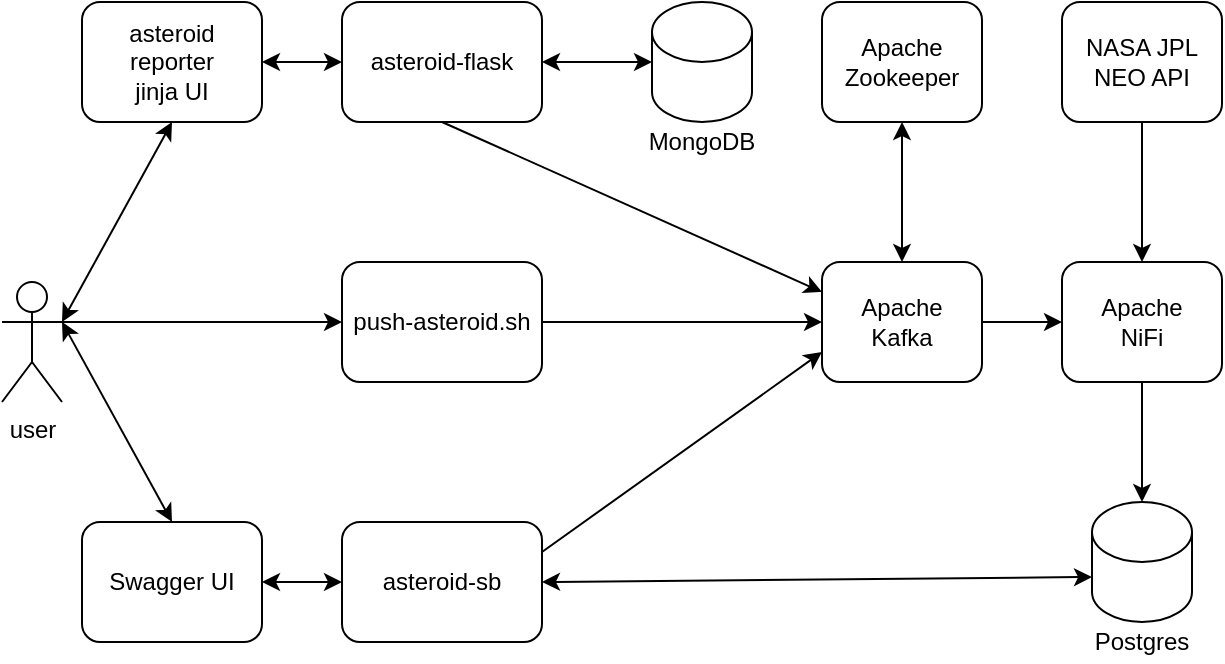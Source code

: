 <mxfile version="20.8.16" type="device"><diagram name="Page-1" id="_m6HqJu9FvhfKYiKGTw6"><mxGraphModel dx="1185" dy="688" grid="1" gridSize="10" guides="1" tooltips="1" connect="1" arrows="1" fold="1" page="1" pageScale="1" pageWidth="850" pageHeight="1100" math="0" shadow="0"><root><mxCell id="0"/><mxCell id="1" parent="0"/><mxCell id="sN6gTRFfZcihHUeqGkEZ-4" value="asteroid-sb" style="rounded=1;whiteSpace=wrap;html=1;" parent="1" vertex="1"><mxGeometry x="230" y="500" width="100" height="60" as="geometry"/></mxCell><mxCell id="sN6gTRFfZcihHUeqGkEZ-6" value="asteroid-flask" style="rounded=1;whiteSpace=wrap;html=1;" parent="1" vertex="1"><mxGeometry x="230" y="240" width="100" height="60" as="geometry"/></mxCell><mxCell id="sN6gTRFfZcihHUeqGkEZ-7" value="push-asteroid.sh" style="rounded=1;whiteSpace=wrap;html=1;" parent="1" vertex="1"><mxGeometry x="230" y="370" width="100" height="60" as="geometry"/></mxCell><mxCell id="sN6gTRFfZcihHUeqGkEZ-8" value="Apache&lt;br&gt;Kafka" style="rounded=1;whiteSpace=wrap;html=1;" parent="1" vertex="1"><mxGeometry x="470" y="370" width="80" height="60" as="geometry"/></mxCell><mxCell id="sN6gTRFfZcihHUeqGkEZ-13" value="" style="endArrow=classic;startArrow=classic;html=1;rounded=0;exitX=1;exitY=0.5;exitDx=0;exitDy=0;entryX=0;entryY=0.5;entryDx=0;entryDy=0;entryPerimeter=0;" parent="1" source="sN6gTRFfZcihHUeqGkEZ-6" target="sN6gTRFfZcihHUeqGkEZ-12" edge="1"><mxGeometry width="50" height="50" relative="1" as="geometry"><mxPoint x="390" y="340" as="sourcePoint"/><mxPoint x="360" y="270" as="targetPoint"/></mxGeometry></mxCell><mxCell id="sN6gTRFfZcihHUeqGkEZ-16" value="user" style="shape=umlActor;verticalLabelPosition=bottom;verticalAlign=top;html=1;outlineConnect=0;" parent="1" vertex="1"><mxGeometry x="60" y="380" width="30" height="60" as="geometry"/></mxCell><mxCell id="sN6gTRFfZcihHUeqGkEZ-26" value="Apache&lt;br&gt;Zookeeper" style="rounded=1;whiteSpace=wrap;html=1;" parent="1" vertex="1"><mxGeometry x="470" y="240" width="80" height="60" as="geometry"/></mxCell><mxCell id="sN6gTRFfZcihHUeqGkEZ-27" value="" style="endArrow=classic;startArrow=classic;html=1;rounded=0;exitX=0.5;exitY=1;exitDx=0;exitDy=0;entryX=0.5;entryY=0;entryDx=0;entryDy=0;" parent="1" source="sN6gTRFfZcihHUeqGkEZ-26" target="sN6gTRFfZcihHUeqGkEZ-8" edge="1"><mxGeometry width="50" height="50" relative="1" as="geometry"><mxPoint x="465" y="410" as="sourcePoint"/><mxPoint x="490" y="420" as="targetPoint"/></mxGeometry></mxCell><mxCell id="sN6gTRFfZcihHUeqGkEZ-28" value="Apache&lt;br&gt;NiFi&lt;br&gt;" style="rounded=1;whiteSpace=wrap;html=1;" parent="1" vertex="1"><mxGeometry x="590" y="370" width="80" height="60" as="geometry"/></mxCell><mxCell id="sN6gTRFfZcihHUeqGkEZ-31" value="" style="endArrow=classic;html=1;rounded=0;exitX=1;exitY=0.5;exitDx=0;exitDy=0;entryX=0;entryY=0.5;entryDx=0;entryDy=0;endFill=1;" parent="1" source="sN6gTRFfZcihHUeqGkEZ-8" target="sN6gTRFfZcihHUeqGkEZ-28" edge="1"><mxGeometry width="50" height="50" relative="1" as="geometry"><mxPoint x="680" y="390" as="sourcePoint"/><mxPoint x="730" y="340" as="targetPoint"/></mxGeometry></mxCell><mxCell id="sN6gTRFfZcihHUeqGkEZ-36" value="NASA JPL&lt;br&gt;NEO API" style="rounded=1;whiteSpace=wrap;html=1;" parent="1" vertex="1"><mxGeometry x="590" y="240" width="80" height="60" as="geometry"/></mxCell><mxCell id="sN6gTRFfZcihHUeqGkEZ-38" value="" style="endArrow=none;html=1;rounded=0;entryX=0.5;entryY=1;entryDx=0;entryDy=0;exitX=0.5;exitY=0;exitDx=0;exitDy=0;endFill=0;startArrow=classic;startFill=1;" parent="1" source="sN6gTRFfZcihHUeqGkEZ-28" target="sN6gTRFfZcihHUeqGkEZ-36" edge="1"><mxGeometry width="50" height="50" relative="1" as="geometry"><mxPoint x="580" y="320" as="sourcePoint"/><mxPoint x="630" y="270" as="targetPoint"/></mxGeometry></mxCell><mxCell id="sN6gTRFfZcihHUeqGkEZ-45" value="" style="endArrow=classic;html=1;rounded=0;strokeColor=#000000;exitX=1;exitY=0.5;exitDx=0;exitDy=0;entryX=0;entryY=0.5;entryDx=0;entryDy=0;" parent="1" source="sN6gTRFfZcihHUeqGkEZ-7" target="sN6gTRFfZcihHUeqGkEZ-8" edge="1"><mxGeometry width="50" height="50" relative="1" as="geometry"><mxPoint x="510" y="450" as="sourcePoint"/><mxPoint x="560" y="400" as="targetPoint"/></mxGeometry></mxCell><mxCell id="sN6gTRFfZcihHUeqGkEZ-47" value="" style="group" parent="1" vertex="1" connectable="0"><mxGeometry x="600" y="490" width="60" height="80" as="geometry"/></mxCell><mxCell id="sN6gTRFfZcihHUeqGkEZ-41" value="" style="shape=cylinder3;whiteSpace=wrap;html=1;boundedLbl=1;backgroundOutline=1;size=15;" parent="sN6gTRFfZcihHUeqGkEZ-47" vertex="1"><mxGeometry x="5" width="50" height="60" as="geometry"/></mxCell><mxCell id="sN6gTRFfZcihHUeqGkEZ-43" value="Postgres" style="text;html=1;strokeColor=none;fillColor=none;align=center;verticalAlign=middle;whiteSpace=wrap;rounded=0;" parent="sN6gTRFfZcihHUeqGkEZ-47" vertex="1"><mxGeometry y="60" width="60" height="20" as="geometry"/></mxCell><mxCell id="sN6gTRFfZcihHUeqGkEZ-49" value="" style="endArrow=classic;startArrow=classic;html=1;rounded=0;strokeColor=#000000;exitX=1;exitY=0.5;exitDx=0;exitDy=0;entryX=0;entryY=0;entryDx=0;entryDy=37.5;entryPerimeter=0;" parent="1" source="sN6gTRFfZcihHUeqGkEZ-4" target="sN6gTRFfZcihHUeqGkEZ-41" edge="1"><mxGeometry width="50" height="50" relative="1" as="geometry"><mxPoint x="510" y="450" as="sourcePoint"/><mxPoint x="560" y="400" as="targetPoint"/></mxGeometry></mxCell><mxCell id="sN6gTRFfZcihHUeqGkEZ-50" value="" style="endArrow=classic;html=1;rounded=0;strokeColor=#000000;exitX=1;exitY=0.25;exitDx=0;exitDy=0;entryX=0;entryY=0.75;entryDx=0;entryDy=0;" parent="1" source="sN6gTRFfZcihHUeqGkEZ-4" target="sN6gTRFfZcihHUeqGkEZ-8" edge="1"><mxGeometry width="50" height="50" relative="1" as="geometry"><mxPoint x="510" y="450" as="sourcePoint"/><mxPoint x="560" y="400" as="targetPoint"/></mxGeometry></mxCell><mxCell id="sN6gTRFfZcihHUeqGkEZ-51" value="" style="endArrow=classic;html=1;rounded=0;strokeColor=#000000;entryX=0.5;entryY=0;entryDx=0;entryDy=0;entryPerimeter=0;exitX=0.5;exitY=1;exitDx=0;exitDy=0;" parent="1" source="sN6gTRFfZcihHUeqGkEZ-28" target="sN6gTRFfZcihHUeqGkEZ-41" edge="1"><mxGeometry width="50" height="50" relative="1" as="geometry"><mxPoint x="600" y="410" as="sourcePoint"/><mxPoint x="650" y="360" as="targetPoint"/></mxGeometry></mxCell><mxCell id="sN6gTRFfZcihHUeqGkEZ-56" value="asteroid reporter&lt;br&gt;jinja UI" style="rounded=1;whiteSpace=wrap;html=1;" parent="1" vertex="1"><mxGeometry x="100" y="240" width="90" height="60" as="geometry"/></mxCell><mxCell id="sN6gTRFfZcihHUeqGkEZ-57" value="" style="endArrow=classic;startArrow=classic;html=1;rounded=0;strokeColor=#000000;entryX=0;entryY=0.5;entryDx=0;entryDy=0;exitX=1;exitY=0.5;exitDx=0;exitDy=0;" parent="1" source="sN6gTRFfZcihHUeqGkEZ-56" target="sN6gTRFfZcihHUeqGkEZ-6" edge="1"><mxGeometry width="50" height="50" relative="1" as="geometry"><mxPoint x="340" y="390" as="sourcePoint"/><mxPoint x="390" y="340" as="targetPoint"/></mxGeometry></mxCell><mxCell id="sN6gTRFfZcihHUeqGkEZ-60" value="" style="endArrow=classic;startArrow=classic;html=1;rounded=0;strokeColor=#000000;exitX=0.5;exitY=1;exitDx=0;exitDy=0;entryX=1;entryY=0.333;entryDx=0;entryDy=0;entryPerimeter=0;" parent="1" source="sN6gTRFfZcihHUeqGkEZ-56" target="sN6gTRFfZcihHUeqGkEZ-16" edge="1"><mxGeometry width="50" height="50" relative="1" as="geometry"><mxPoint x="340" y="390" as="sourcePoint"/><mxPoint x="390" y="340" as="targetPoint"/></mxGeometry></mxCell><mxCell id="sN6gTRFfZcihHUeqGkEZ-61" value="" style="endArrow=classic;html=1;rounded=0;strokeColor=#000000;exitX=1;exitY=0.333;exitDx=0;exitDy=0;exitPerimeter=0;entryX=0;entryY=0.5;entryDx=0;entryDy=0;" parent="1" source="sN6gTRFfZcihHUeqGkEZ-16" target="sN6gTRFfZcihHUeqGkEZ-7" edge="1"><mxGeometry width="50" height="50" relative="1" as="geometry"><mxPoint x="340" y="390" as="sourcePoint"/><mxPoint x="390" y="340" as="targetPoint"/></mxGeometry></mxCell><mxCell id="sN6gTRFfZcihHUeqGkEZ-62" value="Swagger UI" style="rounded=1;whiteSpace=wrap;html=1;" parent="1" vertex="1"><mxGeometry x="100" y="500" width="90" height="60" as="geometry"/></mxCell><mxCell id="sN6gTRFfZcihHUeqGkEZ-63" value="" style="endArrow=classic;startArrow=classic;html=1;rounded=0;strokeColor=#000000;exitX=1;exitY=0.5;exitDx=0;exitDy=0;entryX=0;entryY=0.5;entryDx=0;entryDy=0;" parent="1" source="sN6gTRFfZcihHUeqGkEZ-62" target="sN6gTRFfZcihHUeqGkEZ-4" edge="1"><mxGeometry width="50" height="50" relative="1" as="geometry"><mxPoint x="280" y="490" as="sourcePoint"/><mxPoint x="330" y="440" as="targetPoint"/></mxGeometry></mxCell><mxCell id="sN6gTRFfZcihHUeqGkEZ-65" value="" style="endArrow=classic;startArrow=classic;html=1;rounded=0;strokeColor=#000000;exitX=1;exitY=0.333;exitDx=0;exitDy=0;exitPerimeter=0;entryX=0.5;entryY=0;entryDx=0;entryDy=0;" parent="1" source="sN6gTRFfZcihHUeqGkEZ-16" target="sN6gTRFfZcihHUeqGkEZ-62" edge="1"><mxGeometry width="50" height="50" relative="1" as="geometry"><mxPoint x="460" y="390" as="sourcePoint"/><mxPoint x="510" y="340" as="targetPoint"/></mxGeometry></mxCell><mxCell id="Zjf3250GWRxxNzaikXj1-1" value="" style="group" parent="1" vertex="1" connectable="0"><mxGeometry x="380" y="240" width="60" height="80" as="geometry"/></mxCell><mxCell id="sN6gTRFfZcihHUeqGkEZ-12" value="" style="shape=cylinder3;whiteSpace=wrap;html=1;boundedLbl=1;backgroundOutline=1;size=15;" parent="Zjf3250GWRxxNzaikXj1-1" vertex="1"><mxGeometry x="5" width="50" height="60" as="geometry"/></mxCell><mxCell id="sN6gTRFfZcihHUeqGkEZ-14" value="MongoDB" style="text;html=1;strokeColor=none;fillColor=none;align=center;verticalAlign=middle;whiteSpace=wrap;rounded=0;" parent="Zjf3250GWRxxNzaikXj1-1" vertex="1"><mxGeometry y="60" width="60" height="20" as="geometry"/></mxCell><mxCell id="Zjf3250GWRxxNzaikXj1-2" value="" style="endArrow=classic;html=1;rounded=0;exitX=0.5;exitY=1;exitDx=0;exitDy=0;entryX=0;entryY=0.25;entryDx=0;entryDy=0;" parent="1" source="sN6gTRFfZcihHUeqGkEZ-6" target="sN6gTRFfZcihHUeqGkEZ-8" edge="1"><mxGeometry width="50" height="50" relative="1" as="geometry"><mxPoint x="380" y="400" as="sourcePoint"/><mxPoint x="430" y="350" as="targetPoint"/></mxGeometry></mxCell></root></mxGraphModel></diagram></mxfile>